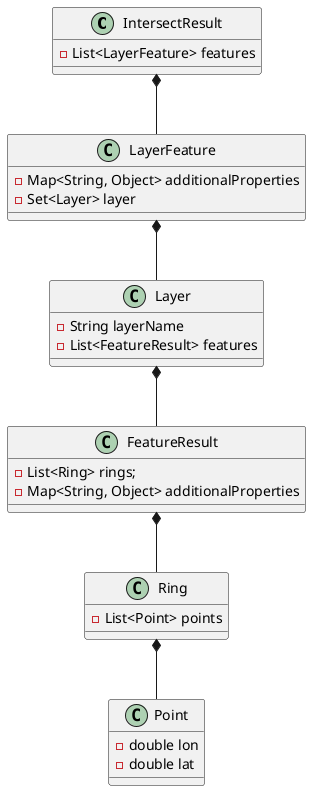 @startuml
class IntersectResult {
    - List<LayerFeature> features
}

class LayerFeature {
    - Map<String, Object> additionalProperties
    - Set<Layer> layer
}

class Layer {
    - String layerName
    - List<FeatureResult> features
}

class FeatureResult {
    - List<Ring> rings;
    - Map<String, Object> additionalProperties
}

class Ring{
    - List<Point> points
}

class Point {
    - double lon
    - double lat
}

IntersectResult *-- LayerFeature
LayerFeature *--  Layer
Layer  *--  FeatureResult
FeatureResult  *--  Ring
Ring  *--  Point

@enduml